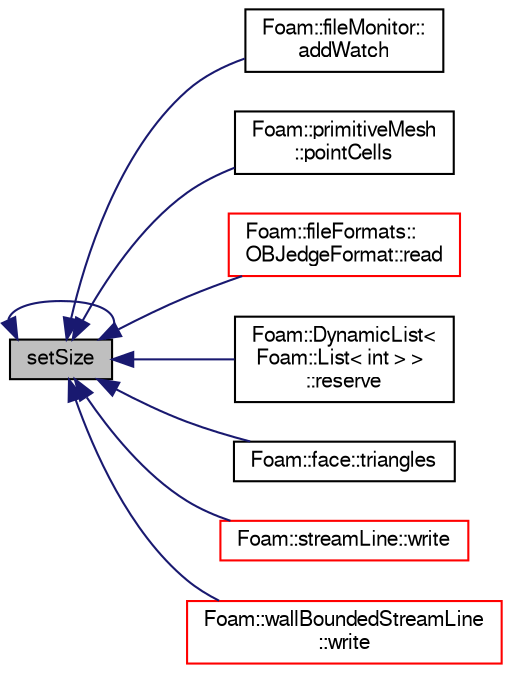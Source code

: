 digraph "setSize"
{
  bgcolor="transparent";
  edge [fontname="FreeSans",fontsize="10",labelfontname="FreeSans",labelfontsize="10"];
  node [fontname="FreeSans",fontsize="10",shape=record];
  rankdir="LR";
  Node205 [label="setSize",height=0.2,width=0.4,color="black", fillcolor="grey75", style="filled", fontcolor="black"];
  Node205 -> Node206 [dir="back",color="midnightblue",fontsize="10",style="solid",fontname="FreeSans"];
  Node206 [label="Foam::fileMonitor::\laddWatch",height=0.2,width=0.4,color="black",URL="$a28526.html#a54ba439641e4df6b49575fcd05af4286",tooltip="Add file to watch. Return watch descriptor. "];
  Node205 -> Node207 [dir="back",color="midnightblue",fontsize="10",style="solid",fontname="FreeSans"];
  Node207 [label="Foam::primitiveMesh\l::pointCells",height=0.2,width=0.4,color="black",URL="$a27530.html#a852e3afb9be80c737f8eea3861cd817d",tooltip="pointCells using pointFaces "];
  Node205 -> Node208 [dir="back",color="midnightblue",fontsize="10",style="solid",fontname="FreeSans"];
  Node208 [label="Foam::fileFormats::\lOBJedgeFormat::read",height=0.2,width=0.4,color="red",URL="$a21774.html#a464ebd67acbdff0014d4dae69e3ec4be",tooltip="Read from file. "];
  Node205 -> Node210 [dir="back",color="midnightblue",fontsize="10",style="solid",fontname="FreeSans"];
  Node210 [label="Foam::DynamicList\<\l Foam::List\< int \> \>\l::reserve",height=0.2,width=0.4,color="black",URL="$a25890.html#a7294bcb6d8983466db362b4acf6e72ec",tooltip="Reserve allocation space for at least this size. "];
  Node205 -> Node205 [dir="back",color="midnightblue",fontsize="10",style="solid",fontname="FreeSans"];
  Node205 -> Node211 [dir="back",color="midnightblue",fontsize="10",style="solid",fontname="FreeSans"];
  Node211 [label="Foam::face::triangles",height=0.2,width=0.4,color="black",URL="$a27218.html#ab6d68c2ffc84f2ab09fd7d781a0fbc71"];
  Node205 -> Node212 [dir="back",color="midnightblue",fontsize="10",style="solid",fontname="FreeSans"];
  Node212 [label="Foam::streamLine::write",height=0.2,width=0.4,color="red",URL="$a28770.html#aac759501cf6c7895a70eecbef0226ae1",tooltip="Calculate the field average data and write. "];
  Node205 -> Node214 [dir="back",color="midnightblue",fontsize="10",style="solid",fontname="FreeSans"];
  Node214 [label="Foam::wallBoundedStreamLine\l::write",height=0.2,width=0.4,color="red",URL="$a28806.html#aac759501cf6c7895a70eecbef0226ae1",tooltip="Calculate the field average data and write. "];
}
